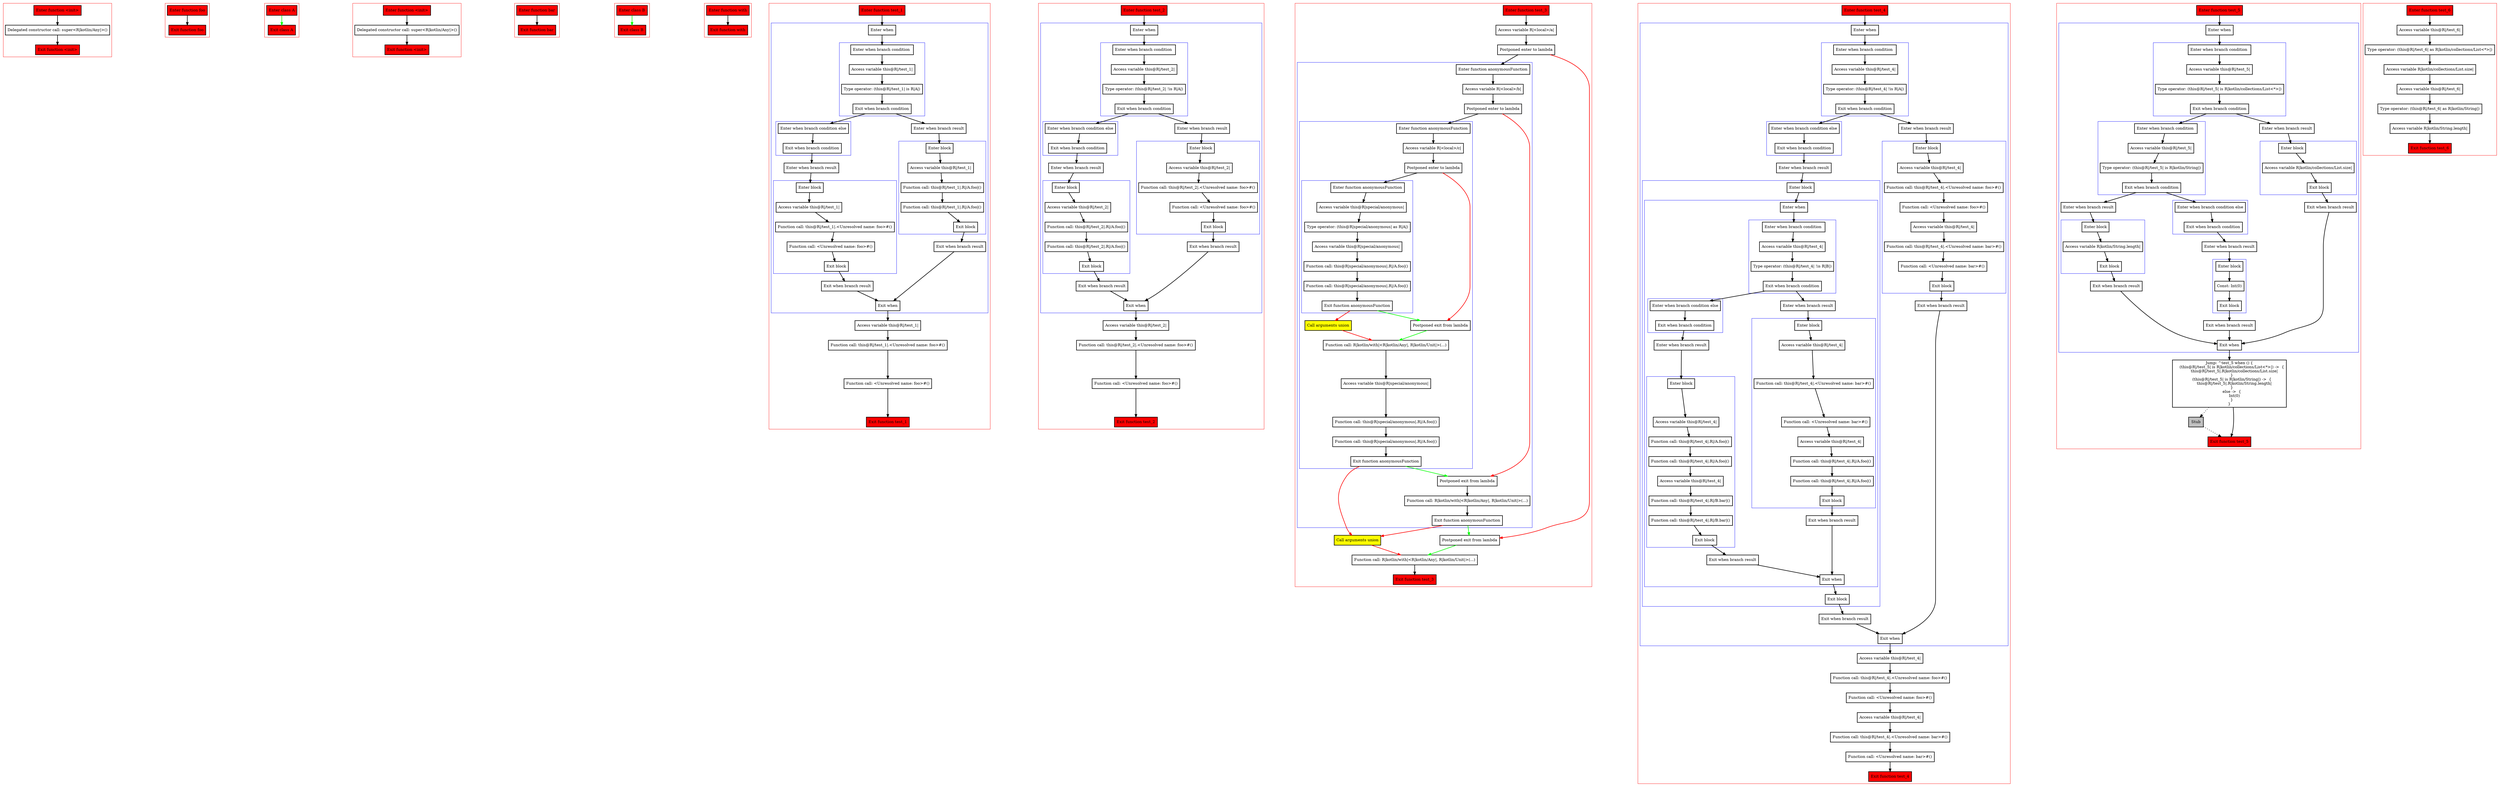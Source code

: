 digraph implicitReceivers_kt {
    graph [nodesep=3]
    node [shape=box penwidth=2]
    edge [penwidth=2]

    subgraph cluster_0 {
        color=red
        0 [label="Enter function <init>" style="filled" fillcolor=red];
        2 [label="Delegated constructor call: super<R|kotlin/Any|>()"];
        1 [label="Exit function <init>" style="filled" fillcolor=red];
    }
    0 -> {2};
    2 -> {1};

    subgraph cluster_1 {
        color=red
        3 [label="Enter function foo" style="filled" fillcolor=red];
        4 [label="Exit function foo" style="filled" fillcolor=red];
    }
    3 -> {4};

    subgraph cluster_2 {
        color=red
        5 [label="Enter class A" style="filled" fillcolor=red];
        6 [label="Exit class A" style="filled" fillcolor=red];
    }
    5 -> {6} [color=green];

    subgraph cluster_3 {
        color=red
        7 [label="Enter function <init>" style="filled" fillcolor=red];
        9 [label="Delegated constructor call: super<R|kotlin/Any|>()"];
        8 [label="Exit function <init>" style="filled" fillcolor=red];
    }
    7 -> {9};
    9 -> {8};

    subgraph cluster_4 {
        color=red
        10 [label="Enter function bar" style="filled" fillcolor=red];
        11 [label="Exit function bar" style="filled" fillcolor=red];
    }
    10 -> {11};

    subgraph cluster_5 {
        color=red
        12 [label="Enter class B" style="filled" fillcolor=red];
        13 [label="Exit class B" style="filled" fillcolor=red];
    }
    12 -> {13} [color=green];

    subgraph cluster_6 {
        color=red
        14 [label="Enter function with" style="filled" fillcolor=red];
        15 [label="Exit function with" style="filled" fillcolor=red];
    }
    14 -> {15};

    subgraph cluster_7 {
        color=red
        16 [label="Enter function test_1" style="filled" fillcolor=red];
        subgraph cluster_8 {
            color=blue
            18 [label="Enter when"];
            subgraph cluster_9 {
                color=blue
                20 [label="Enter when branch condition "];
                21 [label="Access variable this@R|/test_1|"];
                22 [label="Type operator: (this@R|/test_1| is R|A|)"];
                23 [label="Exit when branch condition"];
            }
            subgraph cluster_10 {
                color=blue
                31 [label="Enter when branch condition else"];
                32 [label="Exit when branch condition"];
            }
            33 [label="Enter when branch result"];
            subgraph cluster_11 {
                color=blue
                34 [label="Enter block"];
                35 [label="Access variable this@R|/test_1|"];
                36 [label="Function call: this@R|/test_1|.<Unresolved name: foo>#()"];
                37 [label="Function call: <Unresolved name: foo>#()"];
                38 [label="Exit block"];
            }
            39 [label="Exit when branch result"];
            24 [label="Enter when branch result"];
            subgraph cluster_12 {
                color=blue
                25 [label="Enter block"];
                26 [label="Access variable this@R|/test_1|"];
                27 [label="Function call: this@R|/test_1|.R|/A.foo|()"];
                28 [label="Function call: this@R|/test_1|.R|/A.foo|()"];
                29 [label="Exit block"];
            }
            30 [label="Exit when branch result"];
            19 [label="Exit when"];
        }
        40 [label="Access variable this@R|/test_1|"];
        41 [label="Function call: this@R|/test_1|.<Unresolved name: foo>#()"];
        42 [label="Function call: <Unresolved name: foo>#()"];
        17 [label="Exit function test_1" style="filled" fillcolor=red];
    }
    16 -> {18};
    18 -> {20};
    19 -> {40};
    20 -> {21};
    21 -> {22};
    22 -> {23};
    23 -> {24 31};
    24 -> {25};
    25 -> {26};
    26 -> {27};
    27 -> {28};
    28 -> {29};
    29 -> {30};
    30 -> {19};
    31 -> {32};
    32 -> {33};
    33 -> {34};
    34 -> {35};
    35 -> {36};
    36 -> {37};
    37 -> {38};
    38 -> {39};
    39 -> {19};
    40 -> {41};
    41 -> {42};
    42 -> {17};

    subgraph cluster_13 {
        color=red
        43 [label="Enter function test_2" style="filled" fillcolor=red];
        subgraph cluster_14 {
            color=blue
            45 [label="Enter when"];
            subgraph cluster_15 {
                color=blue
                47 [label="Enter when branch condition "];
                48 [label="Access variable this@R|/test_2|"];
                49 [label="Type operator: (this@R|/test_2| !is R|A|)"];
                50 [label="Exit when branch condition"];
            }
            subgraph cluster_16 {
                color=blue
                58 [label="Enter when branch condition else"];
                59 [label="Exit when branch condition"];
            }
            60 [label="Enter when branch result"];
            subgraph cluster_17 {
                color=blue
                61 [label="Enter block"];
                62 [label="Access variable this@R|/test_2|"];
                63 [label="Function call: this@R|/test_2|.R|/A.foo|()"];
                64 [label="Function call: this@R|/test_2|.R|/A.foo|()"];
                65 [label="Exit block"];
            }
            66 [label="Exit when branch result"];
            51 [label="Enter when branch result"];
            subgraph cluster_18 {
                color=blue
                52 [label="Enter block"];
                53 [label="Access variable this@R|/test_2|"];
                54 [label="Function call: this@R|/test_2|.<Unresolved name: foo>#()"];
                55 [label="Function call: <Unresolved name: foo>#()"];
                56 [label="Exit block"];
            }
            57 [label="Exit when branch result"];
            46 [label="Exit when"];
        }
        67 [label="Access variable this@R|/test_2|"];
        68 [label="Function call: this@R|/test_2|.<Unresolved name: foo>#()"];
        69 [label="Function call: <Unresolved name: foo>#()"];
        44 [label="Exit function test_2" style="filled" fillcolor=red];
    }
    43 -> {45};
    45 -> {47};
    46 -> {67};
    47 -> {48};
    48 -> {49};
    49 -> {50};
    50 -> {51 58};
    51 -> {52};
    52 -> {53};
    53 -> {54};
    54 -> {55};
    55 -> {56};
    56 -> {57};
    57 -> {46};
    58 -> {59};
    59 -> {60};
    60 -> {61};
    61 -> {62};
    62 -> {63};
    63 -> {64};
    64 -> {65};
    65 -> {66};
    66 -> {46};
    67 -> {68};
    68 -> {69};
    69 -> {44};

    subgraph cluster_19 {
        color=red
        70 [label="Enter function test_3" style="filled" fillcolor=red];
        72 [label="Access variable R|<local>/a|"];
        73 [label="Postponed enter to lambda"];
        subgraph cluster_20 {
            color=blue
            75 [label="Enter function anonymousFunction"];
            77 [label="Access variable R|<local>/b|"];
            78 [label="Postponed enter to lambda"];
            subgraph cluster_21 {
                color=blue
                80 [label="Enter function anonymousFunction"];
                82 [label="Access variable R|<local>/c|"];
                83 [label="Postponed enter to lambda"];
                subgraph cluster_22 {
                    color=blue
                    85 [label="Enter function anonymousFunction"];
                    87 [label="Access variable this@R|special/anonymous|"];
                    88 [label="Type operator: (this@R|special/anonymous| as R|A|)"];
                    89 [label="Access variable this@R|special/anonymous|"];
                    90 [label="Function call: this@R|special/anonymous|.R|/A.foo|()"];
                    91 [label="Function call: this@R|special/anonymous|.R|/A.foo|()"];
                    86 [label="Exit function anonymousFunction"];
                }
                93 [label="Call arguments union" style="filled" fillcolor=yellow];
                84 [label="Postponed exit from lambda"];
                92 [label="Function call: R|kotlin/with|<R|kotlin/Any|, R|kotlin/Unit|>(...)"];
                94 [label="Access variable this@R|special/anonymous|"];
                95 [label="Function call: this@R|special/anonymous|.R|/A.foo|()"];
                96 [label="Function call: this@R|special/anonymous|.R|/A.foo|()"];
                81 [label="Exit function anonymousFunction"];
            }
            79 [label="Postponed exit from lambda"];
            97 [label="Function call: R|kotlin/with|<R|kotlin/Any|, R|kotlin/Unit|>(...)"];
            76 [label="Exit function anonymousFunction"];
        }
        99 [label="Call arguments union" style="filled" fillcolor=yellow];
        74 [label="Postponed exit from lambda"];
        98 [label="Function call: R|kotlin/with|<R|kotlin/Any|, R|kotlin/Unit|>(...)"];
        71 [label="Exit function test_3" style="filled" fillcolor=red];
    }
    70 -> {72};
    72 -> {73};
    73 -> {75};
    73 -> {74} [color=red];
    74 -> {98} [color=green];
    75 -> {77};
    76 -> {74} [color=green];
    76 -> {99} [color=red];
    77 -> {78};
    78 -> {80};
    78 -> {79} [color=red];
    79 -> {97};
    80 -> {82};
    81 -> {79} [color=green];
    81 -> {99} [color=red];
    82 -> {83};
    83 -> {85};
    83 -> {84} [color=red];
    84 -> {92} [color=green];
    85 -> {87};
    86 -> {84} [color=green];
    86 -> {93} [color=red];
    87 -> {88};
    88 -> {89};
    89 -> {90};
    90 -> {91};
    91 -> {86};
    92 -> {94};
    93 -> {92} [color=red];
    94 -> {95};
    95 -> {96};
    96 -> {81};
    97 -> {76};
    98 -> {71};
    99 -> {98} [color=red];

    subgraph cluster_23 {
        color=red
        100 [label="Enter function test_4" style="filled" fillcolor=red];
        subgraph cluster_24 {
            color=blue
            102 [label="Enter when"];
            subgraph cluster_25 {
                color=blue
                104 [label="Enter when branch condition "];
                105 [label="Access variable this@R|/test_4|"];
                106 [label="Type operator: (this@R|/test_4| !is R|A|)"];
                107 [label="Exit when branch condition"];
            }
            subgraph cluster_26 {
                color=blue
                118 [label="Enter when branch condition else"];
                119 [label="Exit when branch condition"];
            }
            120 [label="Enter when branch result"];
            subgraph cluster_27 {
                color=blue
                121 [label="Enter block"];
                subgraph cluster_28 {
                    color=blue
                    122 [label="Enter when"];
                    subgraph cluster_29 {
                        color=blue
                        124 [label="Enter when branch condition "];
                        125 [label="Access variable this@R|/test_4|"];
                        126 [label="Type operator: (this@R|/test_4| !is R|B|)"];
                        127 [label="Exit when branch condition"];
                    }
                    subgraph cluster_30 {
                        color=blue
                        138 [label="Enter when branch condition else"];
                        139 [label="Exit when branch condition"];
                    }
                    140 [label="Enter when branch result"];
                    subgraph cluster_31 {
                        color=blue
                        141 [label="Enter block"];
                        142 [label="Access variable this@R|/test_4|"];
                        143 [label="Function call: this@R|/test_4|.R|/A.foo|()"];
                        144 [label="Function call: this@R|/test_4|.R|/A.foo|()"];
                        145 [label="Access variable this@R|/test_4|"];
                        146 [label="Function call: this@R|/test_4|.R|/B.bar|()"];
                        147 [label="Function call: this@R|/test_4|.R|/B.bar|()"];
                        148 [label="Exit block"];
                    }
                    149 [label="Exit when branch result"];
                    128 [label="Enter when branch result"];
                    subgraph cluster_32 {
                        color=blue
                        129 [label="Enter block"];
                        130 [label="Access variable this@R|/test_4|"];
                        131 [label="Function call: this@R|/test_4|.<Unresolved name: bar>#()"];
                        132 [label="Function call: <Unresolved name: bar>#()"];
                        133 [label="Access variable this@R|/test_4|"];
                        134 [label="Function call: this@R|/test_4|.R|/A.foo|()"];
                        135 [label="Function call: this@R|/test_4|.R|/A.foo|()"];
                        136 [label="Exit block"];
                    }
                    137 [label="Exit when branch result"];
                    123 [label="Exit when"];
                }
                150 [label="Exit block"];
            }
            151 [label="Exit when branch result"];
            108 [label="Enter when branch result"];
            subgraph cluster_33 {
                color=blue
                109 [label="Enter block"];
                110 [label="Access variable this@R|/test_4|"];
                111 [label="Function call: this@R|/test_4|.<Unresolved name: foo>#()"];
                112 [label="Function call: <Unresolved name: foo>#()"];
                113 [label="Access variable this@R|/test_4|"];
                114 [label="Function call: this@R|/test_4|.<Unresolved name: bar>#()"];
                115 [label="Function call: <Unresolved name: bar>#()"];
                116 [label="Exit block"];
            }
            117 [label="Exit when branch result"];
            103 [label="Exit when"];
        }
        152 [label="Access variable this@R|/test_4|"];
        153 [label="Function call: this@R|/test_4|.<Unresolved name: foo>#()"];
        154 [label="Function call: <Unresolved name: foo>#()"];
        155 [label="Access variable this@R|/test_4|"];
        156 [label="Function call: this@R|/test_4|.<Unresolved name: bar>#()"];
        157 [label="Function call: <Unresolved name: bar>#()"];
        101 [label="Exit function test_4" style="filled" fillcolor=red];
    }
    100 -> {102};
    102 -> {104};
    103 -> {152};
    104 -> {105};
    105 -> {106};
    106 -> {107};
    107 -> {108 118};
    108 -> {109};
    109 -> {110};
    110 -> {111};
    111 -> {112};
    112 -> {113};
    113 -> {114};
    114 -> {115};
    115 -> {116};
    116 -> {117};
    117 -> {103};
    118 -> {119};
    119 -> {120};
    120 -> {121};
    121 -> {122};
    122 -> {124};
    123 -> {150};
    124 -> {125};
    125 -> {126};
    126 -> {127};
    127 -> {128 138};
    128 -> {129};
    129 -> {130};
    130 -> {131};
    131 -> {132};
    132 -> {133};
    133 -> {134};
    134 -> {135};
    135 -> {136};
    136 -> {137};
    137 -> {123};
    138 -> {139};
    139 -> {140};
    140 -> {141};
    141 -> {142};
    142 -> {143};
    143 -> {144};
    144 -> {145};
    145 -> {146};
    146 -> {147};
    147 -> {148};
    148 -> {149};
    149 -> {123};
    150 -> {151};
    151 -> {103};
    152 -> {153};
    153 -> {154};
    154 -> {155};
    155 -> {156};
    156 -> {157};
    157 -> {101};

    subgraph cluster_34 {
        color=red
        158 [label="Enter function test_5" style="filled" fillcolor=red];
        subgraph cluster_35 {
            color=blue
            160 [label="Enter when"];
            subgraph cluster_36 {
                color=blue
                162 [label="Enter when branch condition "];
                163 [label="Access variable this@R|/test_5|"];
                164 [label="Type operator: (this@R|/test_5| is R|kotlin/collections/List<*>|)"];
                165 [label="Exit when branch condition"];
            }
            subgraph cluster_37 {
                color=blue
                171 [label="Enter when branch condition "];
                172 [label="Access variable this@R|/test_5|"];
                173 [label="Type operator: (this@R|/test_5| is R|kotlin/String|)"];
                174 [label="Exit when branch condition"];
            }
            subgraph cluster_38 {
                color=blue
                180 [label="Enter when branch condition else"];
                181 [label="Exit when branch condition"];
            }
            182 [label="Enter when branch result"];
            subgraph cluster_39 {
                color=blue
                183 [label="Enter block"];
                184 [label="Const: Int(0)"];
                185 [label="Exit block"];
            }
            186 [label="Exit when branch result"];
            175 [label="Enter when branch result"];
            subgraph cluster_40 {
                color=blue
                176 [label="Enter block"];
                177 [label="Access variable R|kotlin/String.length|"];
                178 [label="Exit block"];
            }
            179 [label="Exit when branch result"];
            166 [label="Enter when branch result"];
            subgraph cluster_41 {
                color=blue
                167 [label="Enter block"];
                168 [label="Access variable R|kotlin/collections/List.size|"];
                169 [label="Exit block"];
            }
            170 [label="Exit when branch result"];
            161 [label="Exit when"];
        }
        187 [label="Jump: ^test_5 when () {
    (this@R|/test_5| is R|kotlin/collections/List<*>|) ->  {
        this@R|/test_5|.R|kotlin/collections/List.size|
    }
    (this@R|/test_5| is R|kotlin/String|) ->  {
        this@R|/test_5|.R|kotlin/String.length|
    }
    else ->  {
        Int(0)
    }
}
"];
        188 [label="Stub" style="filled" fillcolor=gray];
        159 [label="Exit function test_5" style="filled" fillcolor=red];
    }
    158 -> {160};
    160 -> {162};
    161 -> {187};
    162 -> {163};
    163 -> {164};
    164 -> {165};
    165 -> {166 171};
    166 -> {167};
    167 -> {168};
    168 -> {169};
    169 -> {170};
    170 -> {161};
    171 -> {172};
    172 -> {173};
    173 -> {174};
    174 -> {175 180};
    175 -> {176};
    176 -> {177};
    177 -> {178};
    178 -> {179};
    179 -> {161};
    180 -> {181};
    181 -> {182};
    182 -> {183};
    183 -> {184};
    184 -> {185};
    185 -> {186};
    186 -> {161};
    187 -> {159};
    187 -> {188} [style=dotted];
    188 -> {159} [style=dotted];

    subgraph cluster_42 {
        color=red
        189 [label="Enter function test_6" style="filled" fillcolor=red];
        191 [label="Access variable this@R|/test_6|"];
        192 [label="Type operator: (this@R|/test_6| as R|kotlin/collections/List<*>|)"];
        193 [label="Access variable R|kotlin/collections/List.size|"];
        194 [label="Access variable this@R|/test_6|"];
        195 [label="Type operator: (this@R|/test_6| as R|kotlin/String|)"];
        196 [label="Access variable R|kotlin/String.length|"];
        190 [label="Exit function test_6" style="filled" fillcolor=red];
    }
    189 -> {191};
    191 -> {192};
    192 -> {193};
    193 -> {194};
    194 -> {195};
    195 -> {196};
    196 -> {190};

}
